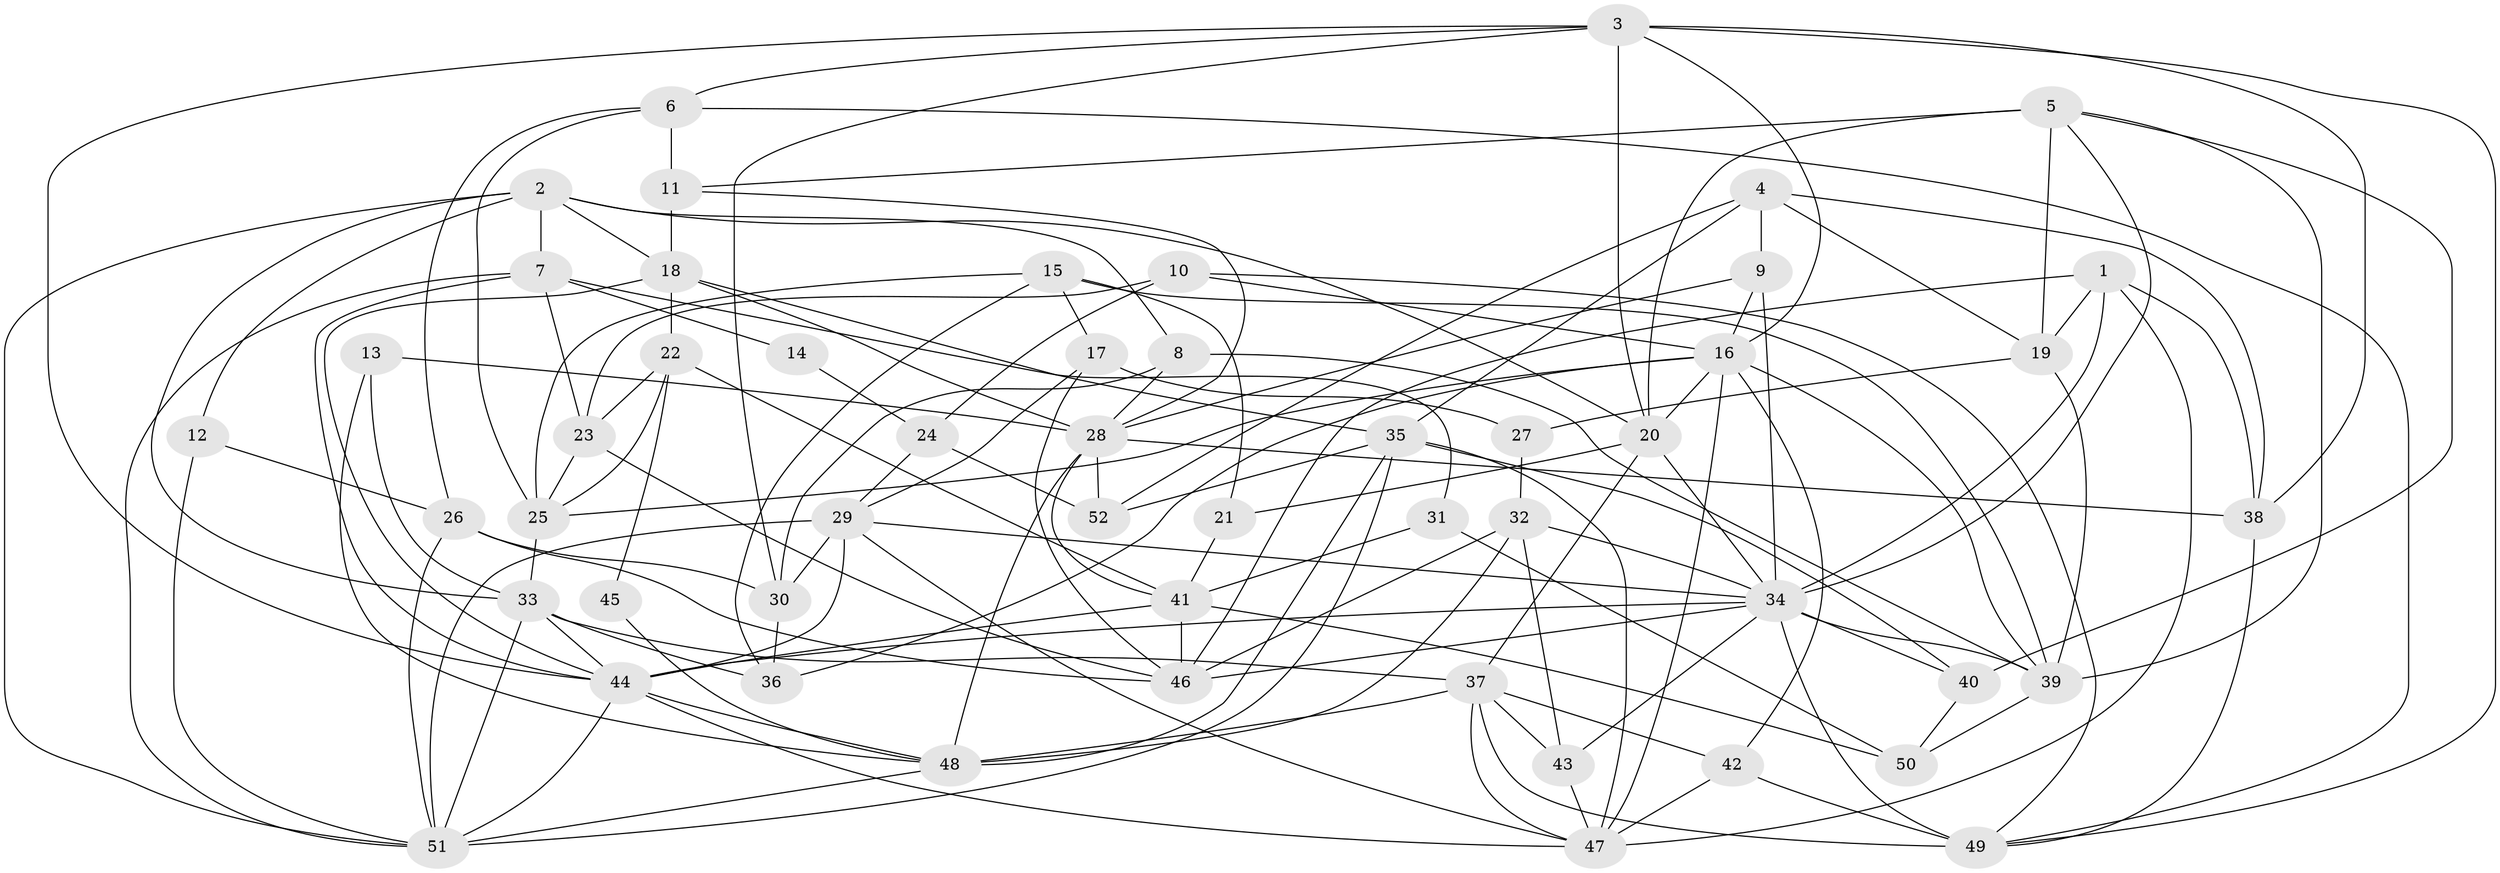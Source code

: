 // original degree distribution, {3: 0.23076923076923078, 4: 0.27884615384615385, 5: 0.23076923076923078, 8: 0.009615384615384616, 6: 0.0673076923076923, 2: 0.14423076923076922, 7: 0.038461538461538464}
// Generated by graph-tools (version 1.1) at 2025/02/03/09/25 03:02:08]
// undirected, 52 vertices, 144 edges
graph export_dot {
graph [start="1"]
  node [color=gray90,style=filled];
  1;
  2;
  3;
  4;
  5;
  6;
  7;
  8;
  9;
  10;
  11;
  12;
  13;
  14;
  15;
  16;
  17;
  18;
  19;
  20;
  21;
  22;
  23;
  24;
  25;
  26;
  27;
  28;
  29;
  30;
  31;
  32;
  33;
  34;
  35;
  36;
  37;
  38;
  39;
  40;
  41;
  42;
  43;
  44;
  45;
  46;
  47;
  48;
  49;
  50;
  51;
  52;
  1 -- 19 [weight=1.0];
  1 -- 34 [weight=1.0];
  1 -- 38 [weight=1.0];
  1 -- 46 [weight=1.0];
  1 -- 47 [weight=1.0];
  2 -- 7 [weight=1.0];
  2 -- 8 [weight=1.0];
  2 -- 12 [weight=1.0];
  2 -- 18 [weight=1.0];
  2 -- 20 [weight=1.0];
  2 -- 33 [weight=1.0];
  2 -- 51 [weight=1.0];
  3 -- 6 [weight=1.0];
  3 -- 16 [weight=1.0];
  3 -- 20 [weight=1.0];
  3 -- 30 [weight=1.0];
  3 -- 38 [weight=1.0];
  3 -- 44 [weight=1.0];
  3 -- 49 [weight=1.0];
  4 -- 9 [weight=1.0];
  4 -- 19 [weight=1.0];
  4 -- 35 [weight=1.0];
  4 -- 38 [weight=1.0];
  4 -- 52 [weight=1.0];
  5 -- 11 [weight=1.0];
  5 -- 19 [weight=1.0];
  5 -- 20 [weight=2.0];
  5 -- 34 [weight=1.0];
  5 -- 39 [weight=1.0];
  5 -- 40 [weight=1.0];
  6 -- 11 [weight=2.0];
  6 -- 25 [weight=1.0];
  6 -- 26 [weight=1.0];
  6 -- 49 [weight=1.0];
  7 -- 14 [weight=1.0];
  7 -- 23 [weight=1.0];
  7 -- 31 [weight=1.0];
  7 -- 44 [weight=1.0];
  7 -- 51 [weight=1.0];
  8 -- 28 [weight=1.0];
  8 -- 30 [weight=1.0];
  8 -- 39 [weight=1.0];
  9 -- 16 [weight=1.0];
  9 -- 28 [weight=1.0];
  9 -- 34 [weight=2.0];
  10 -- 16 [weight=1.0];
  10 -- 23 [weight=1.0];
  10 -- 24 [weight=1.0];
  10 -- 49 [weight=1.0];
  11 -- 18 [weight=1.0];
  11 -- 28 [weight=1.0];
  12 -- 26 [weight=1.0];
  12 -- 51 [weight=1.0];
  13 -- 28 [weight=1.0];
  13 -- 33 [weight=1.0];
  13 -- 48 [weight=1.0];
  14 -- 24 [weight=1.0];
  15 -- 17 [weight=1.0];
  15 -- 21 [weight=1.0];
  15 -- 25 [weight=1.0];
  15 -- 36 [weight=1.0];
  15 -- 39 [weight=1.0];
  16 -- 20 [weight=1.0];
  16 -- 25 [weight=1.0];
  16 -- 36 [weight=1.0];
  16 -- 39 [weight=1.0];
  16 -- 42 [weight=1.0];
  16 -- 47 [weight=1.0];
  17 -- 27 [weight=1.0];
  17 -- 29 [weight=1.0];
  17 -- 46 [weight=1.0];
  18 -- 22 [weight=1.0];
  18 -- 28 [weight=1.0];
  18 -- 35 [weight=1.0];
  18 -- 44 [weight=1.0];
  19 -- 27 [weight=1.0];
  19 -- 39 [weight=1.0];
  20 -- 21 [weight=1.0];
  20 -- 34 [weight=1.0];
  20 -- 37 [weight=1.0];
  21 -- 41 [weight=1.0];
  22 -- 23 [weight=1.0];
  22 -- 25 [weight=1.0];
  22 -- 41 [weight=1.0];
  22 -- 45 [weight=1.0];
  23 -- 25 [weight=1.0];
  23 -- 46 [weight=1.0];
  24 -- 29 [weight=1.0];
  24 -- 52 [weight=1.0];
  25 -- 33 [weight=1.0];
  26 -- 30 [weight=1.0];
  26 -- 46 [weight=1.0];
  26 -- 51 [weight=1.0];
  27 -- 32 [weight=1.0];
  28 -- 38 [weight=1.0];
  28 -- 41 [weight=1.0];
  28 -- 48 [weight=1.0];
  28 -- 52 [weight=1.0];
  29 -- 30 [weight=1.0];
  29 -- 34 [weight=1.0];
  29 -- 44 [weight=1.0];
  29 -- 47 [weight=1.0];
  29 -- 51 [weight=1.0];
  30 -- 36 [weight=1.0];
  31 -- 41 [weight=1.0];
  31 -- 50 [weight=1.0];
  32 -- 34 [weight=1.0];
  32 -- 43 [weight=1.0];
  32 -- 46 [weight=1.0];
  32 -- 48 [weight=1.0];
  33 -- 36 [weight=1.0];
  33 -- 37 [weight=2.0];
  33 -- 44 [weight=1.0];
  33 -- 51 [weight=1.0];
  34 -- 39 [weight=1.0];
  34 -- 40 [weight=1.0];
  34 -- 43 [weight=1.0];
  34 -- 44 [weight=1.0];
  34 -- 46 [weight=1.0];
  34 -- 49 [weight=2.0];
  35 -- 40 [weight=1.0];
  35 -- 47 [weight=1.0];
  35 -- 48 [weight=1.0];
  35 -- 51 [weight=1.0];
  35 -- 52 [weight=1.0];
  37 -- 42 [weight=1.0];
  37 -- 43 [weight=1.0];
  37 -- 47 [weight=1.0];
  37 -- 48 [weight=1.0];
  37 -- 49 [weight=1.0];
  38 -- 49 [weight=1.0];
  39 -- 50 [weight=1.0];
  40 -- 50 [weight=1.0];
  41 -- 44 [weight=1.0];
  41 -- 46 [weight=1.0];
  41 -- 50 [weight=2.0];
  42 -- 47 [weight=1.0];
  42 -- 49 [weight=1.0];
  43 -- 47 [weight=1.0];
  44 -- 47 [weight=1.0];
  44 -- 48 [weight=1.0];
  44 -- 51 [weight=1.0];
  45 -- 48 [weight=1.0];
  48 -- 51 [weight=1.0];
}
